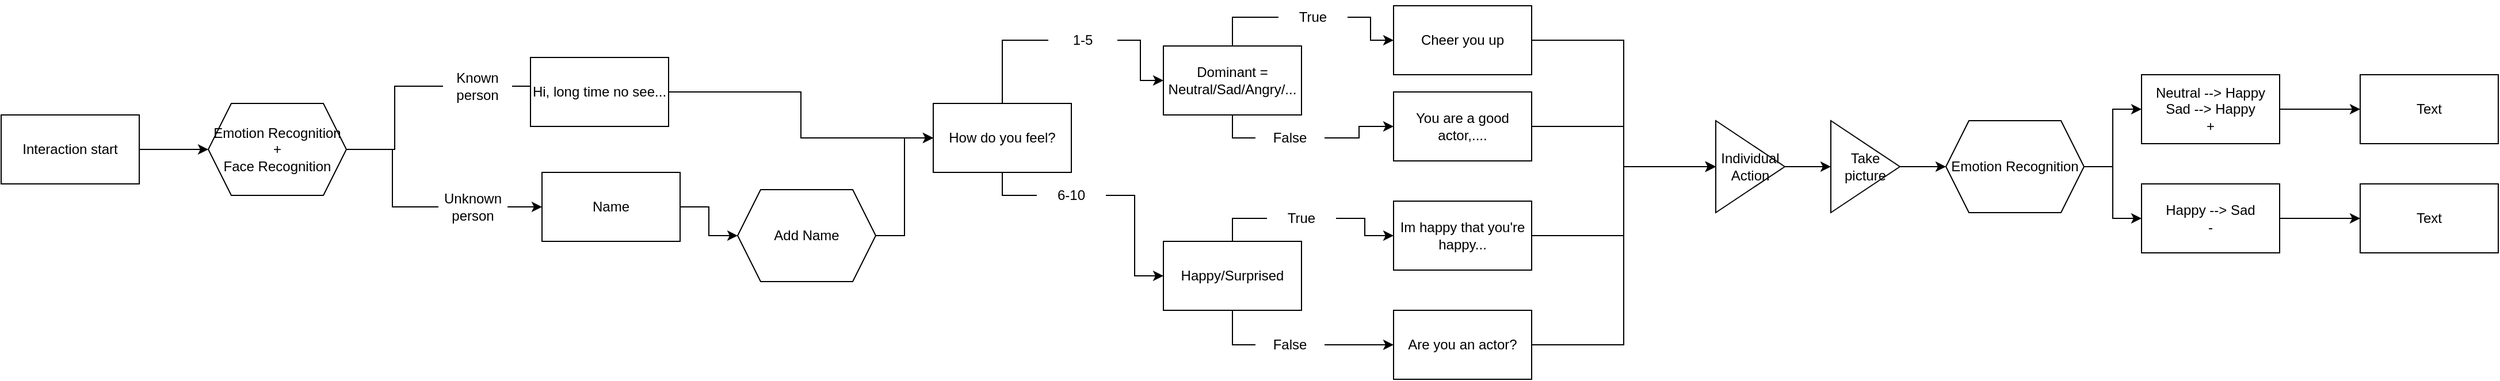 <mxfile version="20.6.0" type="device"><diagram id="1VZSS36U5JJBFqU-2flU" name="Seite-1"><mxGraphModel dx="2593" dy="1451" grid="1" gridSize="10" guides="1" tooltips="1" connect="1" arrows="1" fold="1" page="1" pageScale="1" pageWidth="827" pageHeight="1169" math="0" shadow="0"><root><mxCell id="0"/><mxCell id="1" parent="0"/><mxCell id="GfXGNyxVkOguFjrgzP5P-6" style="edgeStyle=orthogonalEdgeStyle;rounded=0;orthogonalLoop=1;jettySize=auto;html=1;entryX=0;entryY=0.5;entryDx=0;entryDy=0;" edge="1" parent="1" source="GfXGNyxVkOguFjrgzP5P-1" target="GfXGNyxVkOguFjrgzP5P-4"><mxGeometry relative="1" as="geometry"/></mxCell><mxCell id="GfXGNyxVkOguFjrgzP5P-1" value="Interaction start" style="rounded=0;whiteSpace=wrap;html=1;" vertex="1" parent="1"><mxGeometry x="30" y="140" width="120" height="60" as="geometry"/></mxCell><mxCell id="GfXGNyxVkOguFjrgzP5P-9" style="edgeStyle=orthogonalEdgeStyle;rounded=0;orthogonalLoop=1;jettySize=auto;html=1;entryX=0;entryY=0.5;entryDx=0;entryDy=0;startArrow=none;" edge="1" parent="1" source="GfXGNyxVkOguFjrgzP5P-11" target="GfXGNyxVkOguFjrgzP5P-7"><mxGeometry relative="1" as="geometry"/></mxCell><mxCell id="GfXGNyxVkOguFjrgzP5P-10" style="edgeStyle=orthogonalEdgeStyle;rounded=0;orthogonalLoop=1;jettySize=auto;html=1;entryX=0;entryY=0.5;entryDx=0;entryDy=0;startArrow=none;" edge="1" parent="1" source="GfXGNyxVkOguFjrgzP5P-13" target="GfXGNyxVkOguFjrgzP5P-8"><mxGeometry relative="1" as="geometry"/></mxCell><mxCell id="GfXGNyxVkOguFjrgzP5P-4" value="Emotion Recognition +&lt;br&gt;Face Recognition" style="shape=hexagon;perimeter=hexagonPerimeter2;whiteSpace=wrap;html=1;fixedSize=1;" vertex="1" parent="1"><mxGeometry x="210" y="130" width="120" height="80" as="geometry"/></mxCell><mxCell id="GfXGNyxVkOguFjrgzP5P-20" style="edgeStyle=orthogonalEdgeStyle;rounded=0;orthogonalLoop=1;jettySize=auto;html=1;entryX=0;entryY=0.5;entryDx=0;entryDy=0;" edge="1" parent="1" source="GfXGNyxVkOguFjrgzP5P-7" target="GfXGNyxVkOguFjrgzP5P-19"><mxGeometry relative="1" as="geometry"/></mxCell><mxCell id="GfXGNyxVkOguFjrgzP5P-7" value="Hi, long time no see..." style="rounded=0;whiteSpace=wrap;html=1;" vertex="1" parent="1"><mxGeometry x="490" y="90" width="120" height="60" as="geometry"/></mxCell><mxCell id="GfXGNyxVkOguFjrgzP5P-18" style="edgeStyle=orthogonalEdgeStyle;rounded=0;orthogonalLoop=1;jettySize=auto;html=1;" edge="1" parent="1" source="GfXGNyxVkOguFjrgzP5P-8" target="GfXGNyxVkOguFjrgzP5P-17"><mxGeometry relative="1" as="geometry"/></mxCell><mxCell id="GfXGNyxVkOguFjrgzP5P-8" value="Name" style="rounded=0;whiteSpace=wrap;html=1;" vertex="1" parent="1"><mxGeometry x="500" y="190" width="120" height="60" as="geometry"/></mxCell><mxCell id="GfXGNyxVkOguFjrgzP5P-11" value="Known person" style="text;html=1;strokeColor=none;fillColor=none;align=center;verticalAlign=middle;whiteSpace=wrap;rounded=0;" vertex="1" parent="1"><mxGeometry x="414" y="100" width="60" height="30" as="geometry"/></mxCell><mxCell id="GfXGNyxVkOguFjrgzP5P-12" value="" style="edgeStyle=orthogonalEdgeStyle;rounded=0;orthogonalLoop=1;jettySize=auto;html=1;entryX=0;entryY=0.5;entryDx=0;entryDy=0;endArrow=none;" edge="1" parent="1" source="GfXGNyxVkOguFjrgzP5P-4" target="GfXGNyxVkOguFjrgzP5P-11"><mxGeometry relative="1" as="geometry"><mxPoint x="330" y="170" as="sourcePoint"/><mxPoint x="490" y="120" as="targetPoint"/></mxGeometry></mxCell><mxCell id="GfXGNyxVkOguFjrgzP5P-13" value="Unknown person" style="text;html=1;strokeColor=none;fillColor=none;align=center;verticalAlign=middle;whiteSpace=wrap;rounded=0;" vertex="1" parent="1"><mxGeometry x="410" y="205" width="60" height="30" as="geometry"/></mxCell><mxCell id="GfXGNyxVkOguFjrgzP5P-16" value="" style="edgeStyle=orthogonalEdgeStyle;rounded=0;orthogonalLoop=1;jettySize=auto;html=1;entryX=0;entryY=0.5;entryDx=0;entryDy=0;endArrow=none;" edge="1" parent="1" source="GfXGNyxVkOguFjrgzP5P-4" target="GfXGNyxVkOguFjrgzP5P-13"><mxGeometry relative="1" as="geometry"><mxPoint x="330" y="170" as="sourcePoint"/><mxPoint x="490" y="220" as="targetPoint"/></mxGeometry></mxCell><mxCell id="GfXGNyxVkOguFjrgzP5P-21" style="edgeStyle=orthogonalEdgeStyle;rounded=0;orthogonalLoop=1;jettySize=auto;html=1;entryX=0;entryY=0.5;entryDx=0;entryDy=0;" edge="1" parent="1" source="GfXGNyxVkOguFjrgzP5P-17" target="GfXGNyxVkOguFjrgzP5P-19"><mxGeometry relative="1" as="geometry"/></mxCell><mxCell id="GfXGNyxVkOguFjrgzP5P-17" value="Add Name" style="shape=hexagon;perimeter=hexagonPerimeter2;whiteSpace=wrap;html=1;fixedSize=1;" vertex="1" parent="1"><mxGeometry x="670" y="205" width="120" height="80" as="geometry"/></mxCell><mxCell id="GfXGNyxVkOguFjrgzP5P-28" style="edgeStyle=orthogonalEdgeStyle;rounded=0;orthogonalLoop=1;jettySize=auto;html=1;entryX=0;entryY=0.5;entryDx=0;entryDy=0;startArrow=none;" edge="1" parent="1" source="GfXGNyxVkOguFjrgzP5P-30" target="GfXGNyxVkOguFjrgzP5P-26"><mxGeometry relative="1" as="geometry"/></mxCell><mxCell id="GfXGNyxVkOguFjrgzP5P-29" style="edgeStyle=orthogonalEdgeStyle;rounded=0;orthogonalLoop=1;jettySize=auto;html=1;entryX=0;entryY=0.5;entryDx=0;entryDy=0;startArrow=none;" edge="1" parent="1" source="GfXGNyxVkOguFjrgzP5P-32" target="GfXGNyxVkOguFjrgzP5P-27"><mxGeometry relative="1" as="geometry"/></mxCell><mxCell id="GfXGNyxVkOguFjrgzP5P-19" value="How do you feel?" style="rounded=0;whiteSpace=wrap;html=1;" vertex="1" parent="1"><mxGeometry x="840" y="130" width="120" height="60" as="geometry"/></mxCell><mxCell id="GfXGNyxVkOguFjrgzP5P-36" style="edgeStyle=orthogonalEdgeStyle;rounded=0;orthogonalLoop=1;jettySize=auto;html=1;entryX=0;entryY=0.5;entryDx=0;entryDy=0;startArrow=none;" edge="1" parent="1" source="GfXGNyxVkOguFjrgzP5P-38" target="GfXGNyxVkOguFjrgzP5P-34"><mxGeometry relative="1" as="geometry"/></mxCell><mxCell id="GfXGNyxVkOguFjrgzP5P-37" style="edgeStyle=orthogonalEdgeStyle;rounded=0;orthogonalLoop=1;jettySize=auto;html=1;entryX=0;entryY=0.5;entryDx=0;entryDy=0;startArrow=none;" edge="1" parent="1" source="GfXGNyxVkOguFjrgzP5P-40" target="GfXGNyxVkOguFjrgzP5P-35"><mxGeometry relative="1" as="geometry"/></mxCell><mxCell id="GfXGNyxVkOguFjrgzP5P-26" value="Dominant = Neutral/Sad/Angry/..." style="rounded=0;whiteSpace=wrap;html=1;" vertex="1" parent="1"><mxGeometry x="1040" y="80" width="120" height="60" as="geometry"/></mxCell><mxCell id="GfXGNyxVkOguFjrgzP5P-45" style="edgeStyle=orthogonalEdgeStyle;rounded=0;orthogonalLoop=1;jettySize=auto;html=1;entryX=0;entryY=0.5;entryDx=0;entryDy=0;startArrow=none;" edge="1" parent="1" source="GfXGNyxVkOguFjrgzP5P-49" target="GfXGNyxVkOguFjrgzP5P-43"><mxGeometry relative="1" as="geometry"/></mxCell><mxCell id="GfXGNyxVkOguFjrgzP5P-46" style="edgeStyle=orthogonalEdgeStyle;rounded=0;orthogonalLoop=1;jettySize=auto;html=1;entryX=0;entryY=0.5;entryDx=0;entryDy=0;startArrow=none;" edge="1" parent="1" source="GfXGNyxVkOguFjrgzP5P-47" target="GfXGNyxVkOguFjrgzP5P-44"><mxGeometry relative="1" as="geometry"/></mxCell><mxCell id="GfXGNyxVkOguFjrgzP5P-27" value="Happy/Surprised" style="rounded=0;whiteSpace=wrap;html=1;" vertex="1" parent="1"><mxGeometry x="1040" y="250" width="120" height="60" as="geometry"/></mxCell><mxCell id="GfXGNyxVkOguFjrgzP5P-30" value="1-5" style="text;html=1;strokeColor=none;fillColor=none;align=center;verticalAlign=middle;whiteSpace=wrap;rounded=0;" vertex="1" parent="1"><mxGeometry x="940" y="60" width="60" height="30" as="geometry"/></mxCell><mxCell id="GfXGNyxVkOguFjrgzP5P-31" value="" style="edgeStyle=orthogonalEdgeStyle;rounded=0;orthogonalLoop=1;jettySize=auto;html=1;entryX=0;entryY=0.5;entryDx=0;entryDy=0;endArrow=none;" edge="1" parent="1" source="GfXGNyxVkOguFjrgzP5P-19" target="GfXGNyxVkOguFjrgzP5P-30"><mxGeometry relative="1" as="geometry"><mxPoint x="960" y="160" as="sourcePoint"/><mxPoint x="1040" y="110" as="targetPoint"/></mxGeometry></mxCell><mxCell id="GfXGNyxVkOguFjrgzP5P-32" value="6-10" style="text;html=1;strokeColor=none;fillColor=none;align=center;verticalAlign=middle;whiteSpace=wrap;rounded=0;" vertex="1" parent="1"><mxGeometry x="930" y="195" width="60" height="30" as="geometry"/></mxCell><mxCell id="GfXGNyxVkOguFjrgzP5P-33" value="" style="edgeStyle=orthogonalEdgeStyle;rounded=0;orthogonalLoop=1;jettySize=auto;html=1;entryX=0;entryY=0.5;entryDx=0;entryDy=0;endArrow=none;" edge="1" parent="1" source="GfXGNyxVkOguFjrgzP5P-19" target="GfXGNyxVkOguFjrgzP5P-32"><mxGeometry relative="1" as="geometry"><mxPoint x="960" y="160" as="sourcePoint"/><mxPoint x="1040" y="210" as="targetPoint"/></mxGeometry></mxCell><mxCell id="GfXGNyxVkOguFjrgzP5P-52" style="edgeStyle=orthogonalEdgeStyle;rounded=0;orthogonalLoop=1;jettySize=auto;html=1;entryX=0;entryY=0.5;entryDx=0;entryDy=0;" edge="1" parent="1" source="GfXGNyxVkOguFjrgzP5P-34" target="GfXGNyxVkOguFjrgzP5P-51"><mxGeometry relative="1" as="geometry"/></mxCell><mxCell id="GfXGNyxVkOguFjrgzP5P-34" value="Cheer you up" style="rounded=0;whiteSpace=wrap;html=1;" vertex="1" parent="1"><mxGeometry x="1240" y="45" width="120" height="60" as="geometry"/></mxCell><mxCell id="GfXGNyxVkOguFjrgzP5P-53" style="edgeStyle=orthogonalEdgeStyle;rounded=0;orthogonalLoop=1;jettySize=auto;html=1;entryX=0;entryY=0.5;entryDx=0;entryDy=0;" edge="1" parent="1" source="GfXGNyxVkOguFjrgzP5P-35" target="GfXGNyxVkOguFjrgzP5P-51"><mxGeometry relative="1" as="geometry"/></mxCell><mxCell id="GfXGNyxVkOguFjrgzP5P-35" value="You are a good actor,...." style="rounded=0;whiteSpace=wrap;html=1;" vertex="1" parent="1"><mxGeometry x="1240" y="120" width="120" height="60" as="geometry"/></mxCell><mxCell id="GfXGNyxVkOguFjrgzP5P-38" value="True" style="text;html=1;strokeColor=none;fillColor=none;align=center;verticalAlign=middle;whiteSpace=wrap;rounded=0;" vertex="1" parent="1"><mxGeometry x="1140" y="40" width="60" height="30" as="geometry"/></mxCell><mxCell id="GfXGNyxVkOguFjrgzP5P-39" value="" style="edgeStyle=orthogonalEdgeStyle;rounded=0;orthogonalLoop=1;jettySize=auto;html=1;entryX=0;entryY=0.5;entryDx=0;entryDy=0;endArrow=none;" edge="1" parent="1" source="GfXGNyxVkOguFjrgzP5P-26" target="GfXGNyxVkOguFjrgzP5P-38"><mxGeometry relative="1" as="geometry"><mxPoint x="1160" y="110" as="sourcePoint"/><mxPoint x="1240" y="75" as="targetPoint"/></mxGeometry></mxCell><mxCell id="GfXGNyxVkOguFjrgzP5P-40" value="False" style="text;html=1;strokeColor=none;fillColor=none;align=center;verticalAlign=middle;whiteSpace=wrap;rounded=0;" vertex="1" parent="1"><mxGeometry x="1120" y="145" width="60" height="30" as="geometry"/></mxCell><mxCell id="GfXGNyxVkOguFjrgzP5P-41" value="" style="edgeStyle=orthogonalEdgeStyle;rounded=0;orthogonalLoop=1;jettySize=auto;html=1;entryX=0;entryY=0.5;entryDx=0;entryDy=0;endArrow=none;" edge="1" parent="1" source="GfXGNyxVkOguFjrgzP5P-26" target="GfXGNyxVkOguFjrgzP5P-40"><mxGeometry relative="1" as="geometry"><mxPoint x="1160" y="110" as="sourcePoint"/><mxPoint x="1240" y="150" as="targetPoint"/></mxGeometry></mxCell><mxCell id="GfXGNyxVkOguFjrgzP5P-54" style="edgeStyle=orthogonalEdgeStyle;rounded=0;orthogonalLoop=1;jettySize=auto;html=1;entryX=0;entryY=0.5;entryDx=0;entryDy=0;" edge="1" parent="1" source="GfXGNyxVkOguFjrgzP5P-43" target="GfXGNyxVkOguFjrgzP5P-51"><mxGeometry relative="1" as="geometry"/></mxCell><mxCell id="GfXGNyxVkOguFjrgzP5P-43" value="Im happy that you're happy..." style="rounded=0;whiteSpace=wrap;html=1;" vertex="1" parent="1"><mxGeometry x="1240" y="215" width="120" height="60" as="geometry"/></mxCell><mxCell id="GfXGNyxVkOguFjrgzP5P-57" style="edgeStyle=orthogonalEdgeStyle;rounded=0;orthogonalLoop=1;jettySize=auto;html=1;entryX=0;entryY=0.5;entryDx=0;entryDy=0;" edge="1" parent="1" source="GfXGNyxVkOguFjrgzP5P-44" target="GfXGNyxVkOguFjrgzP5P-51"><mxGeometry relative="1" as="geometry"/></mxCell><mxCell id="GfXGNyxVkOguFjrgzP5P-44" value="Are you an actor?" style="rounded=0;whiteSpace=wrap;html=1;" vertex="1" parent="1"><mxGeometry x="1240" y="310" width="120" height="60" as="geometry"/></mxCell><mxCell id="GfXGNyxVkOguFjrgzP5P-47" value="False" style="text;html=1;strokeColor=none;fillColor=none;align=center;verticalAlign=middle;whiteSpace=wrap;rounded=0;" vertex="1" parent="1"><mxGeometry x="1120" y="325" width="60" height="30" as="geometry"/></mxCell><mxCell id="GfXGNyxVkOguFjrgzP5P-48" value="" style="edgeStyle=orthogonalEdgeStyle;rounded=0;orthogonalLoop=1;jettySize=auto;html=1;entryX=0;entryY=0.5;entryDx=0;entryDy=0;endArrow=none;" edge="1" parent="1" source="GfXGNyxVkOguFjrgzP5P-27" target="GfXGNyxVkOguFjrgzP5P-47"><mxGeometry relative="1" as="geometry"><mxPoint x="1160" y="280" as="sourcePoint"/><mxPoint x="1240" y="340" as="targetPoint"/></mxGeometry></mxCell><mxCell id="GfXGNyxVkOguFjrgzP5P-49" value="True" style="text;html=1;strokeColor=none;fillColor=none;align=center;verticalAlign=middle;whiteSpace=wrap;rounded=0;" vertex="1" parent="1"><mxGeometry x="1130" y="215" width="60" height="30" as="geometry"/></mxCell><mxCell id="GfXGNyxVkOguFjrgzP5P-50" value="" style="edgeStyle=orthogonalEdgeStyle;rounded=0;orthogonalLoop=1;jettySize=auto;html=1;entryX=0;entryY=0.5;entryDx=0;entryDy=0;endArrow=none;" edge="1" parent="1" source="GfXGNyxVkOguFjrgzP5P-27" target="GfXGNyxVkOguFjrgzP5P-49"><mxGeometry relative="1" as="geometry"><mxPoint x="1160" y="280" as="sourcePoint"/><mxPoint x="1240" y="245" as="targetPoint"/></mxGeometry></mxCell><mxCell id="GfXGNyxVkOguFjrgzP5P-59" style="edgeStyle=orthogonalEdgeStyle;rounded=0;orthogonalLoop=1;jettySize=auto;html=1;" edge="1" parent="1" source="GfXGNyxVkOguFjrgzP5P-51" target="GfXGNyxVkOguFjrgzP5P-58"><mxGeometry relative="1" as="geometry"/></mxCell><mxCell id="GfXGNyxVkOguFjrgzP5P-51" value="Individual Action" style="triangle;whiteSpace=wrap;html=1;" vertex="1" parent="1"><mxGeometry x="1520" y="145" width="60" height="80" as="geometry"/></mxCell><mxCell id="GfXGNyxVkOguFjrgzP5P-61" style="edgeStyle=orthogonalEdgeStyle;rounded=0;orthogonalLoop=1;jettySize=auto;html=1;" edge="1" parent="1" source="GfXGNyxVkOguFjrgzP5P-58" target="GfXGNyxVkOguFjrgzP5P-60"><mxGeometry relative="1" as="geometry"/></mxCell><mxCell id="GfXGNyxVkOguFjrgzP5P-58" value="Take picture" style="triangle;whiteSpace=wrap;html=1;" vertex="1" parent="1"><mxGeometry x="1620" y="145" width="60" height="80" as="geometry"/></mxCell><mxCell id="GfXGNyxVkOguFjrgzP5P-64" style="edgeStyle=orthogonalEdgeStyle;rounded=0;orthogonalLoop=1;jettySize=auto;html=1;entryX=0;entryY=0.5;entryDx=0;entryDy=0;" edge="1" parent="1" source="GfXGNyxVkOguFjrgzP5P-60" target="GfXGNyxVkOguFjrgzP5P-62"><mxGeometry relative="1" as="geometry"/></mxCell><mxCell id="GfXGNyxVkOguFjrgzP5P-65" style="edgeStyle=orthogonalEdgeStyle;rounded=0;orthogonalLoop=1;jettySize=auto;html=1;entryX=0;entryY=0.5;entryDx=0;entryDy=0;" edge="1" parent="1" source="GfXGNyxVkOguFjrgzP5P-60" target="GfXGNyxVkOguFjrgzP5P-63"><mxGeometry relative="1" as="geometry"/></mxCell><mxCell id="GfXGNyxVkOguFjrgzP5P-60" value="Emotion Recognition" style="shape=hexagon;perimeter=hexagonPerimeter2;whiteSpace=wrap;html=1;fixedSize=1;" vertex="1" parent="1"><mxGeometry x="1720" y="145" width="120" height="80" as="geometry"/></mxCell><mxCell id="GfXGNyxVkOguFjrgzP5P-67" style="edgeStyle=orthogonalEdgeStyle;rounded=0;orthogonalLoop=1;jettySize=auto;html=1;entryX=0;entryY=0.5;entryDx=0;entryDy=0;" edge="1" parent="1" source="GfXGNyxVkOguFjrgzP5P-62" target="GfXGNyxVkOguFjrgzP5P-66"><mxGeometry relative="1" as="geometry"/></mxCell><mxCell id="GfXGNyxVkOguFjrgzP5P-62" value="Neutral --&amp;gt; Happy&lt;br&gt;Sad --&amp;gt; Happy&lt;br&gt;+" style="rounded=0;whiteSpace=wrap;html=1;" vertex="1" parent="1"><mxGeometry x="1890" y="105" width="120" height="60" as="geometry"/></mxCell><mxCell id="GfXGNyxVkOguFjrgzP5P-69" style="edgeStyle=orthogonalEdgeStyle;rounded=0;orthogonalLoop=1;jettySize=auto;html=1;entryX=0;entryY=0.5;entryDx=0;entryDy=0;" edge="1" parent="1" source="GfXGNyxVkOguFjrgzP5P-63" target="GfXGNyxVkOguFjrgzP5P-68"><mxGeometry relative="1" as="geometry"/></mxCell><mxCell id="GfXGNyxVkOguFjrgzP5P-63" value="Happy --&amp;gt; Sad&lt;br&gt;-" style="rounded=0;whiteSpace=wrap;html=1;" vertex="1" parent="1"><mxGeometry x="1890" y="200" width="120" height="60" as="geometry"/></mxCell><mxCell id="GfXGNyxVkOguFjrgzP5P-66" value="Text" style="rounded=0;whiteSpace=wrap;html=1;" vertex="1" parent="1"><mxGeometry x="2080" y="105" width="120" height="60" as="geometry"/></mxCell><mxCell id="GfXGNyxVkOguFjrgzP5P-68" value="Text" style="rounded=0;whiteSpace=wrap;html=1;" vertex="1" parent="1"><mxGeometry x="2080" y="200" width="120" height="60" as="geometry"/></mxCell></root></mxGraphModel></diagram></mxfile>